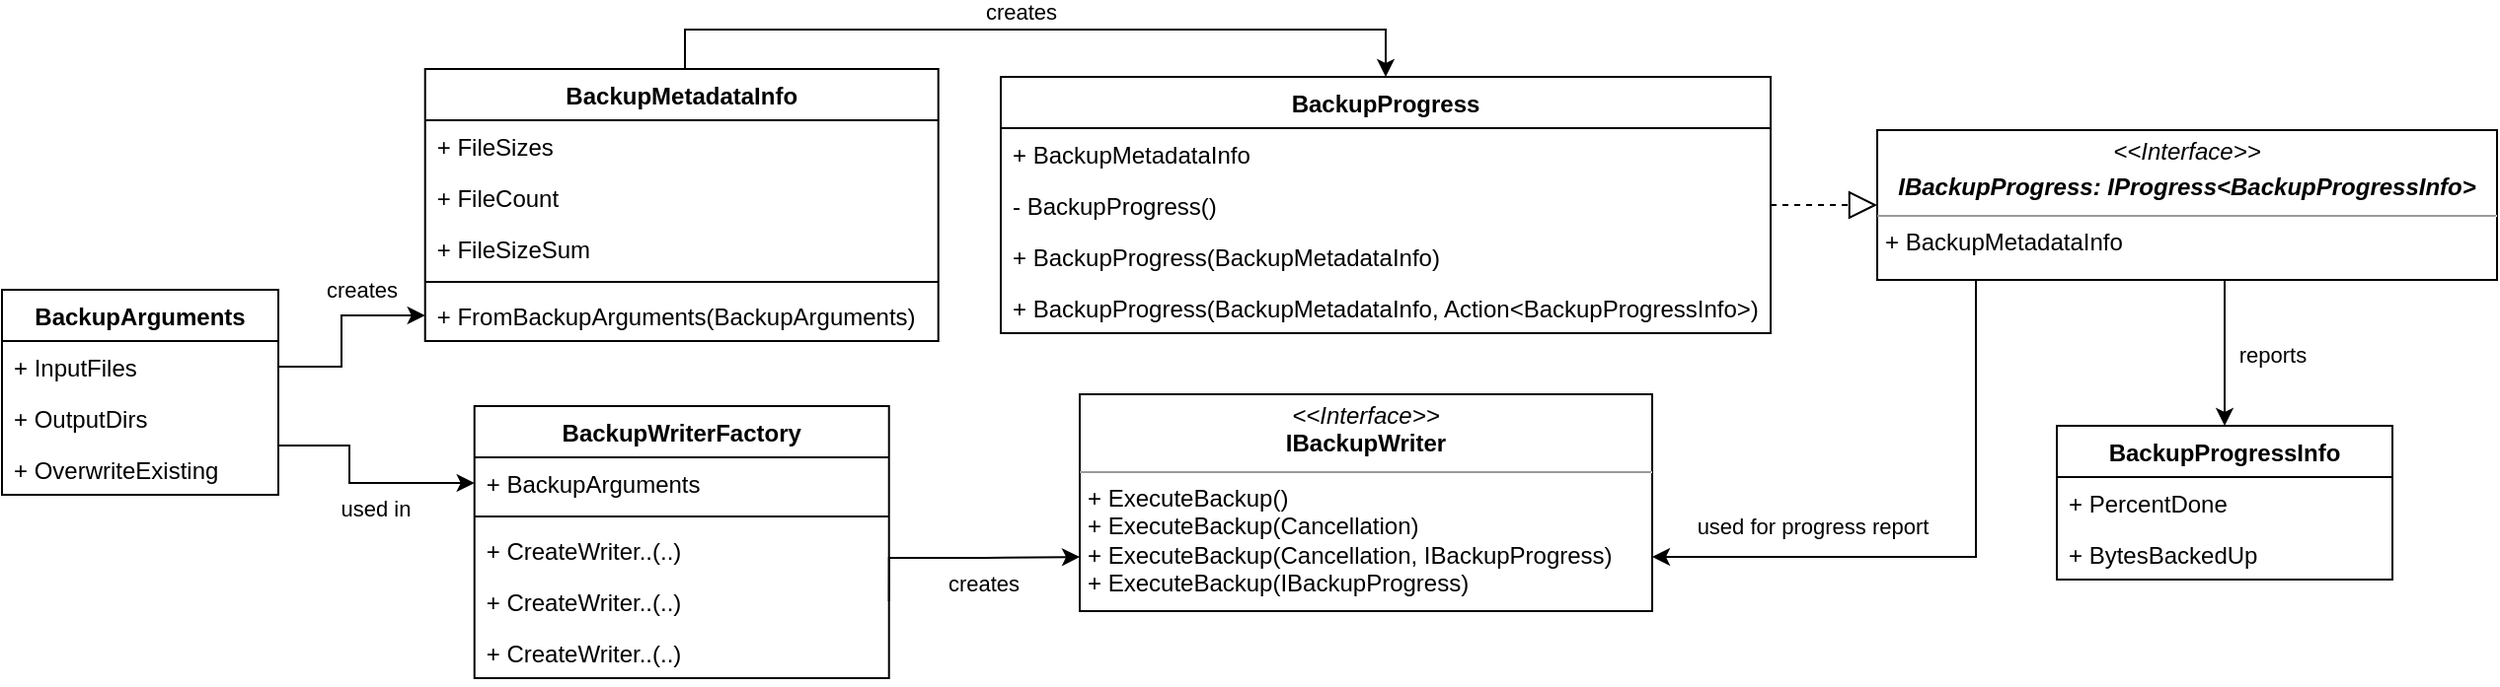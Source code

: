 <mxfile version="19.0.3" type="device"><diagram id="C5RBs43oDa-KdzZeNtuy" name="Page-1"><mxGraphModel dx="1673" dy="1018" grid="1" gridSize="10" guides="1" tooltips="1" connect="1" arrows="1" fold="1" page="1" pageScale="1" pageWidth="827" pageHeight="1169" math="0" shadow="0"><root><mxCell id="WIyWlLk6GJQsqaUBKTNV-0"/><mxCell id="WIyWlLk6GJQsqaUBKTNV-1" parent="WIyWlLk6GJQsqaUBKTNV-0"/><mxCell id="P9vmWy0dAxRcEMJpfmWO-51" style="edgeStyle=orthogonalEdgeStyle;rounded=0;orthogonalLoop=1;jettySize=auto;html=1;entryX=0;entryY=0.5;entryDx=0;entryDy=0;endArrow=classic;endFill=1;endSize=6;" parent="WIyWlLk6GJQsqaUBKTNV-1" source="P9vmWy0dAxRcEMJpfmWO-0" target="P9vmWy0dAxRcEMJpfmWO-12" edge="1"><mxGeometry relative="1" as="geometry"><Array as="points"><mxPoint x="206" y="250"/><mxPoint x="206" y="269"/></Array></mxGeometry></mxCell><mxCell id="P9vmWy0dAxRcEMJpfmWO-54" value="used in" style="edgeLabel;html=1;align=center;verticalAlign=middle;resizable=0;points=[];" parent="P9vmWy0dAxRcEMJpfmWO-51" vertex="1" connectable="0"><mxGeometry x="0.399" relative="1" as="geometry"><mxPoint x="-15" y="13" as="offset"/></mxGeometry></mxCell><mxCell id="P9vmWy0dAxRcEMJpfmWO-55" style="edgeStyle=orthogonalEdgeStyle;rounded=0;orthogonalLoop=1;jettySize=auto;html=1;entryX=0;entryY=0.5;entryDx=0;entryDy=0;endArrow=classic;endFill=1;endSize=6;" parent="WIyWlLk6GJQsqaUBKTNV-1" source="P9vmWy0dAxRcEMJpfmWO-0" target="P9vmWy0dAxRcEMJpfmWO-7" edge="1"><mxGeometry relative="1" as="geometry"><Array as="points"><mxPoint x="202" y="210"/><mxPoint x="202" y="184"/></Array></mxGeometry></mxCell><mxCell id="P9vmWy0dAxRcEMJpfmWO-56" value="creates" style="edgeLabel;html=1;align=center;verticalAlign=middle;resizable=0;points=[];" parent="P9vmWy0dAxRcEMJpfmWO-55" vertex="1" connectable="0"><mxGeometry x="0.666" y="-2" relative="1" as="geometry"><mxPoint x="-16" y="-15" as="offset"/></mxGeometry></mxCell><mxCell id="P9vmWy0dAxRcEMJpfmWO-0" value="BackupArguments" style="swimlane;fontStyle=1;childLayout=stackLayout;horizontal=1;startSize=26;fillColor=none;horizontalStack=0;resizeParent=1;resizeParentMax=0;resizeLast=0;collapsible=1;marginBottom=0;" parent="WIyWlLk6GJQsqaUBKTNV-1" vertex="1"><mxGeometry x="30" y="171" width="140" height="104" as="geometry"/></mxCell><mxCell id="P9vmWy0dAxRcEMJpfmWO-1" value="+ InputFiles" style="text;strokeColor=none;fillColor=none;align=left;verticalAlign=top;spacingLeft=4;spacingRight=4;overflow=hidden;rotatable=0;points=[[0,0.5],[1,0.5]];portConstraint=eastwest;" parent="P9vmWy0dAxRcEMJpfmWO-0" vertex="1"><mxGeometry y="26" width="140" height="26" as="geometry"/></mxCell><mxCell id="P9vmWy0dAxRcEMJpfmWO-2" value="+ OutputDirs" style="text;strokeColor=none;fillColor=none;align=left;verticalAlign=top;spacingLeft=4;spacingRight=4;overflow=hidden;rotatable=0;points=[[0,0.5],[1,0.5]];portConstraint=eastwest;" parent="P9vmWy0dAxRcEMJpfmWO-0" vertex="1"><mxGeometry y="52" width="140" height="26" as="geometry"/></mxCell><mxCell id="P9vmWy0dAxRcEMJpfmWO-3" value="+ OverwriteExisting" style="text;strokeColor=none;fillColor=none;align=left;verticalAlign=top;spacingLeft=4;spacingRight=4;overflow=hidden;rotatable=0;points=[[0,0.5],[1,0.5]];portConstraint=eastwest;" parent="P9vmWy0dAxRcEMJpfmWO-0" vertex="1"><mxGeometry y="78" width="140" height="26" as="geometry"/></mxCell><mxCell id="YuQFK-TmXdAomEBvYehi-1" style="edgeStyle=orthogonalEdgeStyle;rounded=0;orthogonalLoop=1;jettySize=auto;html=1;entryX=0.5;entryY=0;entryDx=0;entryDy=0;" parent="WIyWlLk6GJQsqaUBKTNV-1" source="P9vmWy0dAxRcEMJpfmWO-4" target="P9vmWy0dAxRcEMJpfmWO-40" edge="1"><mxGeometry relative="1" as="geometry"><Array as="points"><mxPoint x="376" y="39"/><mxPoint x="731" y="39"/></Array></mxGeometry></mxCell><mxCell id="YuQFK-TmXdAomEBvYehi-2" value="creates" style="edgeLabel;html=1;align=center;verticalAlign=middle;resizable=0;points=[];" parent="YuQFK-TmXdAomEBvYehi-1" vertex="1" connectable="0"><mxGeometry x="-0.439" y="-2" relative="1" as="geometry"><mxPoint x="78" y="-11" as="offset"/></mxGeometry></mxCell><mxCell id="P9vmWy0dAxRcEMJpfmWO-4" value="BackupMetadataInfo" style="swimlane;fontStyle=1;align=center;verticalAlign=top;childLayout=stackLayout;horizontal=1;startSize=26;horizontalStack=0;resizeParent=1;resizeParentMax=0;resizeLast=0;collapsible=1;marginBottom=0;" parent="WIyWlLk6GJQsqaUBKTNV-1" vertex="1"><mxGeometry x="244.36" y="59" width="260" height="138" as="geometry"/></mxCell><mxCell id="P9vmWy0dAxRcEMJpfmWO-5" value="+ FileSizes" style="text;strokeColor=none;fillColor=none;align=left;verticalAlign=top;spacingLeft=4;spacingRight=4;overflow=hidden;rotatable=0;points=[[0,0.5],[1,0.5]];portConstraint=eastwest;" parent="P9vmWy0dAxRcEMJpfmWO-4" vertex="1"><mxGeometry y="26" width="260" height="26" as="geometry"/></mxCell><mxCell id="P9vmWy0dAxRcEMJpfmWO-9" value="+ FileCount" style="text;strokeColor=none;fillColor=none;align=left;verticalAlign=top;spacingLeft=4;spacingRight=4;overflow=hidden;rotatable=0;points=[[0,0.5],[1,0.5]];portConstraint=eastwest;" parent="P9vmWy0dAxRcEMJpfmWO-4" vertex="1"><mxGeometry y="52" width="260" height="26" as="geometry"/></mxCell><mxCell id="P9vmWy0dAxRcEMJpfmWO-10" value="+ FileSizeSum" style="text;strokeColor=none;fillColor=none;align=left;verticalAlign=top;spacingLeft=4;spacingRight=4;overflow=hidden;rotatable=0;points=[[0,0.5],[1,0.5]];portConstraint=eastwest;" parent="P9vmWy0dAxRcEMJpfmWO-4" vertex="1"><mxGeometry y="78" width="260" height="26" as="geometry"/></mxCell><mxCell id="P9vmWy0dAxRcEMJpfmWO-6" value="" style="line;strokeWidth=1;fillColor=none;align=left;verticalAlign=middle;spacingTop=-1;spacingLeft=3;spacingRight=3;rotatable=0;labelPosition=right;points=[];portConstraint=eastwest;" parent="P9vmWy0dAxRcEMJpfmWO-4" vertex="1"><mxGeometry y="104" width="260" height="8" as="geometry"/></mxCell><mxCell id="P9vmWy0dAxRcEMJpfmWO-7" value="+ FromBackupArguments(BackupArguments)" style="text;strokeColor=none;fillColor=none;align=left;verticalAlign=top;spacingLeft=4;spacingRight=4;overflow=hidden;rotatable=0;points=[[0,0.5],[1,0.5]];portConstraint=eastwest;" parent="P9vmWy0dAxRcEMJpfmWO-4" vertex="1"><mxGeometry y="112" width="260" height="26" as="geometry"/></mxCell><mxCell id="P9vmWy0dAxRcEMJpfmWO-11" value="BackupWriterFactory" style="swimlane;fontStyle=1;align=center;verticalAlign=top;childLayout=stackLayout;horizontal=1;startSize=26;horizontalStack=0;resizeParent=1;resizeParentMax=0;resizeLast=0;collapsible=1;marginBottom=0;" parent="WIyWlLk6GJQsqaUBKTNV-1" vertex="1"><mxGeometry x="269.36" y="230" width="210" height="138" as="geometry"/></mxCell><mxCell id="P9vmWy0dAxRcEMJpfmWO-12" value="+ BackupArguments" style="text;strokeColor=none;fillColor=none;align=left;verticalAlign=top;spacingLeft=4;spacingRight=4;overflow=hidden;rotatable=0;points=[[0,0.5],[1,0.5]];portConstraint=eastwest;" parent="P9vmWy0dAxRcEMJpfmWO-11" vertex="1"><mxGeometry y="26" width="210" height="26" as="geometry"/></mxCell><mxCell id="P9vmWy0dAxRcEMJpfmWO-15" value="" style="line;strokeWidth=1;fillColor=none;align=left;verticalAlign=middle;spacingTop=-1;spacingLeft=3;spacingRight=3;rotatable=0;labelPosition=right;points=[];portConstraint=eastwest;" parent="P9vmWy0dAxRcEMJpfmWO-11" vertex="1"><mxGeometry y="52" width="210" height="8" as="geometry"/></mxCell><mxCell id="P9vmWy0dAxRcEMJpfmWO-16" value="+ CreateWriter..(..)" style="text;strokeColor=none;fillColor=none;align=left;verticalAlign=top;spacingLeft=4;spacingRight=4;overflow=hidden;rotatable=0;points=[[0,0.5],[1,0.5]];portConstraint=eastwest;" parent="P9vmWy0dAxRcEMJpfmWO-11" vertex="1"><mxGeometry y="60" width="210" height="26" as="geometry"/></mxCell><mxCell id="P9vmWy0dAxRcEMJpfmWO-17" value="+ CreateWriter..(..)" style="text;strokeColor=none;fillColor=none;align=left;verticalAlign=top;spacingLeft=4;spacingRight=4;overflow=hidden;rotatable=0;points=[[0,0.5],[1,0.5]];portConstraint=eastwest;" parent="P9vmWy0dAxRcEMJpfmWO-11" vertex="1"><mxGeometry y="86" width="210" height="26" as="geometry"/></mxCell><mxCell id="P9vmWy0dAxRcEMJpfmWO-19" value="+ CreateWriter..(..)" style="text;strokeColor=none;fillColor=none;align=left;verticalAlign=top;spacingLeft=4;spacingRight=4;overflow=hidden;rotatable=0;points=[[0,0.5],[1,0.5]];portConstraint=eastwest;" parent="P9vmWy0dAxRcEMJpfmWO-11" vertex="1"><mxGeometry y="112" width="210" height="26" as="geometry"/></mxCell><mxCell id="P9vmWy0dAxRcEMJpfmWO-25" value="&lt;p style=&quot;margin:0px;margin-top:4px;text-align:center;&quot;&gt;&lt;i&gt;&amp;lt;&amp;lt;Interface&amp;gt;&amp;gt;&lt;/i&gt;&lt;br&gt;&lt;b&gt;IBackupWriter&lt;/b&gt;&lt;/p&gt;&lt;hr size=&quot;1&quot;&gt;&lt;p style=&quot;margin: 0px 0px 0px 4px;&quot;&gt;+ ExecuteBackup()&lt;/p&gt;&lt;p style=&quot;margin:0px;margin-left:4px;&quot;&gt;+ ExecuteBackup(Cancellation)&lt;/p&gt;&lt;p style=&quot;margin:0px;margin-left:4px;&quot;&gt;+ ExecuteBackup(Cancellation, IBackupProgress)&lt;/p&gt;&lt;p style=&quot;margin:0px;margin-left:4px;&quot;&gt;+ ExecuteBackup(IBackupProgress)&lt;/p&gt;" style="verticalAlign=top;align=left;overflow=fill;fontSize=12;fontFamily=Helvetica;html=1;" parent="WIyWlLk6GJQsqaUBKTNV-1" vertex="1"><mxGeometry x="576" y="224" width="290" height="110" as="geometry"/></mxCell><mxCell id="P9vmWy0dAxRcEMJpfmWO-40" value="BackupProgress" style="swimlane;fontStyle=1;childLayout=stackLayout;horizontal=1;startSize=26;fillColor=none;horizontalStack=0;resizeParent=1;resizeParentMax=0;resizeLast=0;collapsible=1;marginBottom=0;" parent="WIyWlLk6GJQsqaUBKTNV-1" vertex="1"><mxGeometry x="536" y="63" width="390" height="130" as="geometry"/></mxCell><mxCell id="P9vmWy0dAxRcEMJpfmWO-41" value="+ BackupMetadataInfo" style="text;strokeColor=none;fillColor=none;align=left;verticalAlign=top;spacingLeft=4;spacingRight=4;overflow=hidden;rotatable=0;points=[[0,0.5],[1,0.5]];portConstraint=eastwest;" parent="P9vmWy0dAxRcEMJpfmWO-40" vertex="1"><mxGeometry y="26" width="390" height="26" as="geometry"/></mxCell><mxCell id="P9vmWy0dAxRcEMJpfmWO-42" value="- BackupProgress()" style="text;strokeColor=none;fillColor=none;align=left;verticalAlign=top;spacingLeft=4;spacingRight=4;overflow=hidden;rotatable=0;points=[[0,0.5],[1,0.5]];portConstraint=eastwest;" parent="P9vmWy0dAxRcEMJpfmWO-40" vertex="1"><mxGeometry y="52" width="390" height="26" as="geometry"/></mxCell><mxCell id="P9vmWy0dAxRcEMJpfmWO-44" value="+ BackupProgress(BackupMetadataInfo)" style="text;strokeColor=none;fillColor=none;align=left;verticalAlign=top;spacingLeft=4;spacingRight=4;overflow=hidden;rotatable=0;points=[[0,0.5],[1,0.5]];portConstraint=eastwest;" parent="P9vmWy0dAxRcEMJpfmWO-40" vertex="1"><mxGeometry y="78" width="390" height="26" as="geometry"/></mxCell><mxCell id="P9vmWy0dAxRcEMJpfmWO-46" value="+ BackupProgress(BackupMetadataInfo, Action&lt;BackupProgressInfo&gt;)" style="text;strokeColor=none;fillColor=none;align=left;verticalAlign=top;spacingLeft=4;spacingRight=4;overflow=hidden;rotatable=0;points=[[0,0.5],[1,0.5]];portConstraint=eastwest;" parent="P9vmWy0dAxRcEMJpfmWO-40" vertex="1"><mxGeometry y="104" width="390" height="26" as="geometry"/></mxCell><mxCell id="u2ucTpIF-fAxHiyxDm_O-9" style="edgeStyle=orthogonalEdgeStyle;rounded=0;orthogonalLoop=1;jettySize=auto;html=1;exitX=0.25;exitY=1;exitDx=0;exitDy=0;entryX=1;entryY=0.75;entryDx=0;entryDy=0;" parent="WIyWlLk6GJQsqaUBKTNV-1" source="u2ucTpIF-fAxHiyxDm_O-7" target="P9vmWy0dAxRcEMJpfmWO-25" edge="1"><mxGeometry relative="1" as="geometry"><Array as="points"><mxPoint x="1030" y="166"/><mxPoint x="1030" y="307"/></Array></mxGeometry></mxCell><mxCell id="u2ucTpIF-fAxHiyxDm_O-10" value="used for progress report" style="edgeLabel;html=1;align=center;verticalAlign=middle;resizable=0;points=[];" parent="u2ucTpIF-fAxHiyxDm_O-9" vertex="1" connectable="0"><mxGeometry x="0.306" relative="1" as="geometry"><mxPoint x="-35" y="-16" as="offset"/></mxGeometry></mxCell><mxCell id="RTzuT9FLyQ5ghG17KxUh-9" style="edgeStyle=orthogonalEdgeStyle;rounded=0;orthogonalLoop=1;jettySize=auto;html=1;endArrow=classic;endFill=1;endSize=6;" edge="1" parent="WIyWlLk6GJQsqaUBKTNV-1" source="u2ucTpIF-fAxHiyxDm_O-7" target="RTzuT9FLyQ5ghG17KxUh-0"><mxGeometry relative="1" as="geometry"><mxPoint x="1160" y="240" as="targetPoint"/><Array as="points"><mxPoint x="1156" y="180"/><mxPoint x="1156" y="180"/></Array></mxGeometry></mxCell><mxCell id="RTzuT9FLyQ5ghG17KxUh-10" value="reports" style="edgeLabel;html=1;align=center;verticalAlign=middle;resizable=0;points=[];" vertex="1" connectable="0" parent="RTzuT9FLyQ5ghG17KxUh-9"><mxGeometry x="-0.224" y="1" relative="1" as="geometry"><mxPoint x="23" y="9" as="offset"/></mxGeometry></mxCell><mxCell id="u2ucTpIF-fAxHiyxDm_O-7" value="&lt;p style=&quot;margin:0px;margin-top:4px;text-align:center;&quot;&gt;&lt;i&gt;&amp;lt;&amp;lt;Interface&amp;gt;&amp;gt;&lt;/i&gt;&lt;/p&gt;&lt;p style=&quot;margin:0px;margin-top:4px;text-align:center;&quot;&gt;&lt;i&gt;&lt;b&gt;IBackupProgress: IProgress&amp;lt;BackupProgressInfo&amp;gt;&lt;/b&gt;&lt;/i&gt;&lt;/p&gt;&lt;hr size=&quot;1&quot;&gt;&lt;p style=&quot;margin:0px;margin-left:4px;&quot;&gt;+ BackupMetadataInfo&lt;br&gt;&lt;/p&gt;&lt;p style=&quot;margin:0px;margin-left:4px;&quot;&gt;&lt;br&gt;&lt;/p&gt;" style="verticalAlign=top;align=left;overflow=fill;fontSize=12;fontFamily=Helvetica;html=1;" parent="WIyWlLk6GJQsqaUBKTNV-1" vertex="1"><mxGeometry x="980" y="90" width="314" height="76" as="geometry"/></mxCell><mxCell id="u2ucTpIF-fAxHiyxDm_O-8" style="edgeStyle=orthogonalEdgeStyle;rounded=0;orthogonalLoop=1;jettySize=auto;html=1;entryX=0;entryY=0.5;entryDx=0;entryDy=0;endArrow=block;endFill=0;endSize=12;dashed=1;" parent="WIyWlLk6GJQsqaUBKTNV-1" source="P9vmWy0dAxRcEMJpfmWO-42" target="u2ucTpIF-fAxHiyxDm_O-7" edge="1"><mxGeometry relative="1" as="geometry"/></mxCell><mxCell id="u2ucTpIF-fAxHiyxDm_O-11" style="edgeStyle=orthogonalEdgeStyle;rounded=0;orthogonalLoop=1;jettySize=auto;html=1;exitX=1;exitY=0.5;exitDx=0;exitDy=0;entryX=0;entryY=0.75;entryDx=0;entryDy=0;" parent="WIyWlLk6GJQsqaUBKTNV-1" source="P9vmWy0dAxRcEMJpfmWO-17" target="P9vmWy0dAxRcEMJpfmWO-25" edge="1"><mxGeometry relative="1" as="geometry"><Array as="points"><mxPoint x="479" y="307"/><mxPoint x="528" y="307"/></Array></mxGeometry></mxCell><mxCell id="u2ucTpIF-fAxHiyxDm_O-12" value="creates" style="edgeLabel;html=1;align=center;verticalAlign=middle;resizable=0;points=[];" parent="u2ucTpIF-fAxHiyxDm_O-11" vertex="1" connectable="0"><mxGeometry x="-0.234" y="-1" relative="1" as="geometry"><mxPoint x="24" y="12" as="offset"/></mxGeometry></mxCell><mxCell id="RTzuT9FLyQ5ghG17KxUh-0" value="BackupProgressInfo" style="swimlane;fontStyle=1;align=center;verticalAlign=top;childLayout=stackLayout;horizontal=1;startSize=26;horizontalStack=0;resizeParent=1;resizeParentMax=0;resizeLast=0;collapsible=1;marginBottom=0;" vertex="1" parent="WIyWlLk6GJQsqaUBKTNV-1"><mxGeometry x="1071" y="240" width="170" height="78" as="geometry"/></mxCell><mxCell id="RTzuT9FLyQ5ghG17KxUh-1" value="+ PercentDone" style="text;strokeColor=none;fillColor=none;align=left;verticalAlign=top;spacingLeft=4;spacingRight=4;overflow=hidden;rotatable=0;points=[[0,0.5],[1,0.5]];portConstraint=eastwest;" vertex="1" parent="RTzuT9FLyQ5ghG17KxUh-0"><mxGeometry y="26" width="170" height="26" as="geometry"/></mxCell><mxCell id="RTzuT9FLyQ5ghG17KxUh-2" value="+ BytesBackedUp" style="text;strokeColor=none;fillColor=none;align=left;verticalAlign=top;spacingLeft=4;spacingRight=4;overflow=hidden;rotatable=0;points=[[0,0.5],[1,0.5]];portConstraint=eastwest;" vertex="1" parent="RTzuT9FLyQ5ghG17KxUh-0"><mxGeometry y="52" width="170" height="26" as="geometry"/></mxCell></root></mxGraphModel></diagram></mxfile>